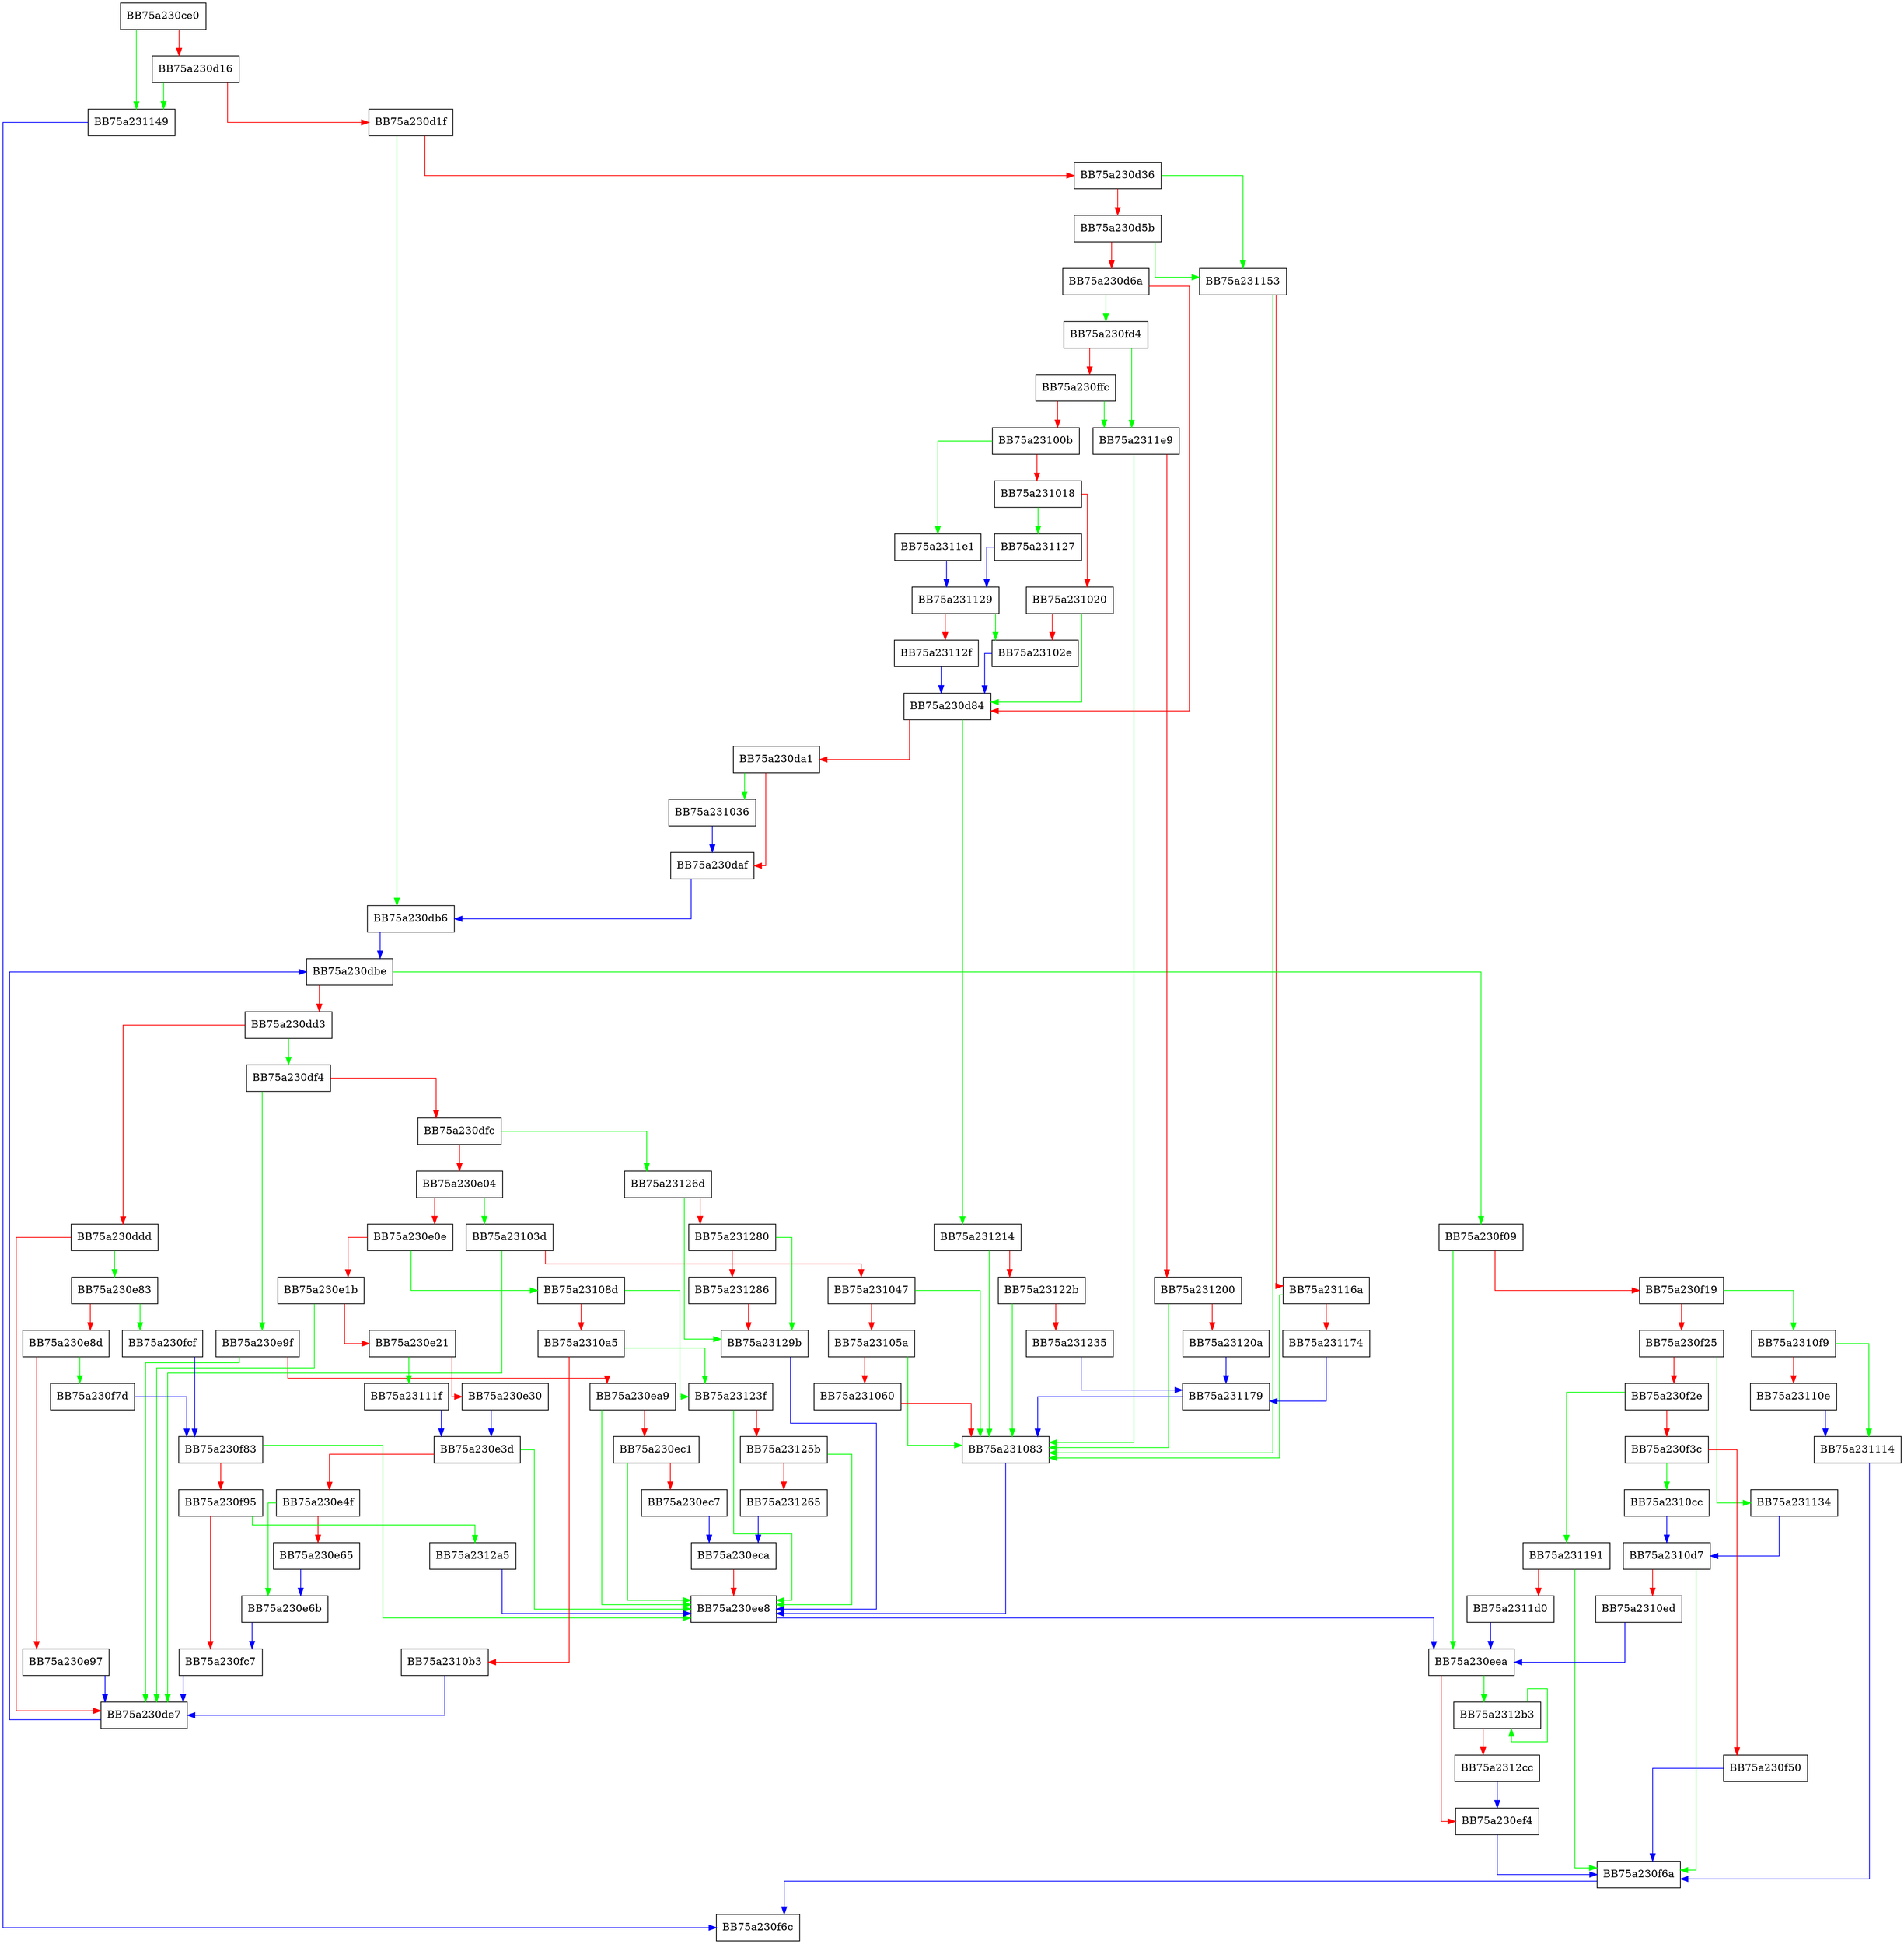 digraph ChunkMaker {
  node [shape="box"];
  graph [splines=ortho];
  BB75a230ce0 -> BB75a231149 [color="green"];
  BB75a230ce0 -> BB75a230d16 [color="red"];
  BB75a230d16 -> BB75a231149 [color="green"];
  BB75a230d16 -> BB75a230d1f [color="red"];
  BB75a230d1f -> BB75a230db6 [color="green"];
  BB75a230d1f -> BB75a230d36 [color="red"];
  BB75a230d36 -> BB75a231153 [color="green"];
  BB75a230d36 -> BB75a230d5b [color="red"];
  BB75a230d5b -> BB75a231153 [color="green"];
  BB75a230d5b -> BB75a230d6a [color="red"];
  BB75a230d6a -> BB75a230fd4 [color="green"];
  BB75a230d6a -> BB75a230d84 [color="red"];
  BB75a230d84 -> BB75a231214 [color="green"];
  BB75a230d84 -> BB75a230da1 [color="red"];
  BB75a230da1 -> BB75a231036 [color="green"];
  BB75a230da1 -> BB75a230daf [color="red"];
  BB75a230daf -> BB75a230db6 [color="blue"];
  BB75a230db6 -> BB75a230dbe [color="blue"];
  BB75a230dbe -> BB75a230f09 [color="green"];
  BB75a230dbe -> BB75a230dd3 [color="red"];
  BB75a230dd3 -> BB75a230df4 [color="green"];
  BB75a230dd3 -> BB75a230ddd [color="red"];
  BB75a230ddd -> BB75a230e83 [color="green"];
  BB75a230ddd -> BB75a230de7 [color="red"];
  BB75a230de7 -> BB75a230dbe [color="blue"];
  BB75a230df4 -> BB75a230e9f [color="green"];
  BB75a230df4 -> BB75a230dfc [color="red"];
  BB75a230dfc -> BB75a23126d [color="green"];
  BB75a230dfc -> BB75a230e04 [color="red"];
  BB75a230e04 -> BB75a23103d [color="green"];
  BB75a230e04 -> BB75a230e0e [color="red"];
  BB75a230e0e -> BB75a23108d [color="green"];
  BB75a230e0e -> BB75a230e1b [color="red"];
  BB75a230e1b -> BB75a230de7 [color="green"];
  BB75a230e1b -> BB75a230e21 [color="red"];
  BB75a230e21 -> BB75a23111f [color="green"];
  BB75a230e21 -> BB75a230e30 [color="red"];
  BB75a230e30 -> BB75a230e3d [color="blue"];
  BB75a230e3d -> BB75a230ee8 [color="green"];
  BB75a230e3d -> BB75a230e4f [color="red"];
  BB75a230e4f -> BB75a230e6b [color="green"];
  BB75a230e4f -> BB75a230e65 [color="red"];
  BB75a230e65 -> BB75a230e6b [color="blue"];
  BB75a230e6b -> BB75a230fc7 [color="blue"];
  BB75a230e83 -> BB75a230fcf [color="green"];
  BB75a230e83 -> BB75a230e8d [color="red"];
  BB75a230e8d -> BB75a230f7d [color="green"];
  BB75a230e8d -> BB75a230e97 [color="red"];
  BB75a230e97 -> BB75a230de7 [color="blue"];
  BB75a230e9f -> BB75a230de7 [color="green"];
  BB75a230e9f -> BB75a230ea9 [color="red"];
  BB75a230ea9 -> BB75a230ee8 [color="green"];
  BB75a230ea9 -> BB75a230ec1 [color="red"];
  BB75a230ec1 -> BB75a230ee8 [color="green"];
  BB75a230ec1 -> BB75a230ec7 [color="red"];
  BB75a230ec7 -> BB75a230eca [color="blue"];
  BB75a230eca -> BB75a230ee8 [color="red"];
  BB75a230ee8 -> BB75a230eea [color="blue"];
  BB75a230eea -> BB75a2312b3 [color="green"];
  BB75a230eea -> BB75a230ef4 [color="red"];
  BB75a230ef4 -> BB75a230f6a [color="blue"];
  BB75a230f09 -> BB75a230eea [color="green"];
  BB75a230f09 -> BB75a230f19 [color="red"];
  BB75a230f19 -> BB75a2310f9 [color="green"];
  BB75a230f19 -> BB75a230f25 [color="red"];
  BB75a230f25 -> BB75a231134 [color="green"];
  BB75a230f25 -> BB75a230f2e [color="red"];
  BB75a230f2e -> BB75a231191 [color="green"];
  BB75a230f2e -> BB75a230f3c [color="red"];
  BB75a230f3c -> BB75a2310cc [color="green"];
  BB75a230f3c -> BB75a230f50 [color="red"];
  BB75a230f50 -> BB75a230f6a [color="blue"];
  BB75a230f6a -> BB75a230f6c [color="blue"];
  BB75a230f7d -> BB75a230f83 [color="blue"];
  BB75a230f83 -> BB75a230ee8 [color="green"];
  BB75a230f83 -> BB75a230f95 [color="red"];
  BB75a230f95 -> BB75a2312a5 [color="green"];
  BB75a230f95 -> BB75a230fc7 [color="red"];
  BB75a230fc7 -> BB75a230de7 [color="blue"];
  BB75a230fcf -> BB75a230f83 [color="blue"];
  BB75a230fd4 -> BB75a2311e9 [color="green"];
  BB75a230fd4 -> BB75a230ffc [color="red"];
  BB75a230ffc -> BB75a2311e9 [color="green"];
  BB75a230ffc -> BB75a23100b [color="red"];
  BB75a23100b -> BB75a2311e1 [color="green"];
  BB75a23100b -> BB75a231018 [color="red"];
  BB75a231018 -> BB75a231127 [color="green"];
  BB75a231018 -> BB75a231020 [color="red"];
  BB75a231020 -> BB75a230d84 [color="green"];
  BB75a231020 -> BB75a23102e [color="red"];
  BB75a23102e -> BB75a230d84 [color="blue"];
  BB75a231036 -> BB75a230daf [color="blue"];
  BB75a23103d -> BB75a230de7 [color="green"];
  BB75a23103d -> BB75a231047 [color="red"];
  BB75a231047 -> BB75a231083 [color="green"];
  BB75a231047 -> BB75a23105a [color="red"];
  BB75a23105a -> BB75a231083 [color="green"];
  BB75a23105a -> BB75a231060 [color="red"];
  BB75a231060 -> BB75a231083 [color="red"];
  BB75a231083 -> BB75a230ee8 [color="blue"];
  BB75a23108d -> BB75a23123f [color="green"];
  BB75a23108d -> BB75a2310a5 [color="red"];
  BB75a2310a5 -> BB75a23123f [color="green"];
  BB75a2310a5 -> BB75a2310b3 [color="red"];
  BB75a2310b3 -> BB75a230de7 [color="blue"];
  BB75a2310cc -> BB75a2310d7 [color="blue"];
  BB75a2310d7 -> BB75a230f6a [color="green"];
  BB75a2310d7 -> BB75a2310ed [color="red"];
  BB75a2310ed -> BB75a230eea [color="blue"];
  BB75a2310f9 -> BB75a231114 [color="green"];
  BB75a2310f9 -> BB75a23110e [color="red"];
  BB75a23110e -> BB75a231114 [color="blue"];
  BB75a231114 -> BB75a230f6a [color="blue"];
  BB75a23111f -> BB75a230e3d [color="blue"];
  BB75a231127 -> BB75a231129 [color="blue"];
  BB75a231129 -> BB75a23102e [color="green"];
  BB75a231129 -> BB75a23112f [color="red"];
  BB75a23112f -> BB75a230d84 [color="blue"];
  BB75a231134 -> BB75a2310d7 [color="blue"];
  BB75a231149 -> BB75a230f6c [color="blue"];
  BB75a231153 -> BB75a231083 [color="green"];
  BB75a231153 -> BB75a23116a [color="red"];
  BB75a23116a -> BB75a231083 [color="green"];
  BB75a23116a -> BB75a231174 [color="red"];
  BB75a231174 -> BB75a231179 [color="blue"];
  BB75a231179 -> BB75a231083 [color="blue"];
  BB75a231191 -> BB75a230f6a [color="green"];
  BB75a231191 -> BB75a2311d0 [color="red"];
  BB75a2311d0 -> BB75a230eea [color="blue"];
  BB75a2311e1 -> BB75a231129 [color="blue"];
  BB75a2311e9 -> BB75a231083 [color="green"];
  BB75a2311e9 -> BB75a231200 [color="red"];
  BB75a231200 -> BB75a231083 [color="green"];
  BB75a231200 -> BB75a23120a [color="red"];
  BB75a23120a -> BB75a231179 [color="blue"];
  BB75a231214 -> BB75a231083 [color="green"];
  BB75a231214 -> BB75a23122b [color="red"];
  BB75a23122b -> BB75a231083 [color="green"];
  BB75a23122b -> BB75a231235 [color="red"];
  BB75a231235 -> BB75a231179 [color="blue"];
  BB75a23123f -> BB75a230ee8 [color="green"];
  BB75a23123f -> BB75a23125b [color="red"];
  BB75a23125b -> BB75a230ee8 [color="green"];
  BB75a23125b -> BB75a231265 [color="red"];
  BB75a231265 -> BB75a230eca [color="blue"];
  BB75a23126d -> BB75a23129b [color="green"];
  BB75a23126d -> BB75a231280 [color="red"];
  BB75a231280 -> BB75a23129b [color="green"];
  BB75a231280 -> BB75a231286 [color="red"];
  BB75a231286 -> BB75a23129b [color="red"];
  BB75a23129b -> BB75a230ee8 [color="blue"];
  BB75a2312a5 -> BB75a230ee8 [color="blue"];
  BB75a2312b3 -> BB75a2312b3 [color="green"];
  BB75a2312b3 -> BB75a2312cc [color="red"];
  BB75a2312cc -> BB75a230ef4 [color="blue"];
}
